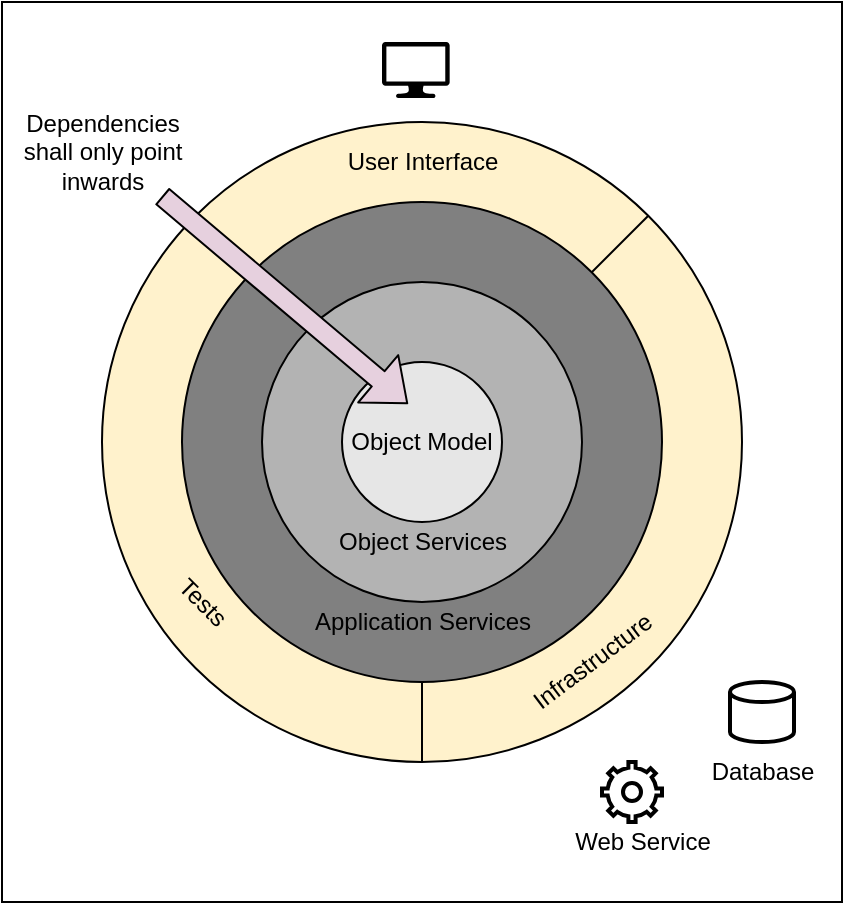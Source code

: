 <mxfile version="16.0.0" type="device"><diagram id="VPei9Ul_DQc2JfmeBwAg" name="Page-1"><mxGraphModel dx="1102" dy="1025" grid="1" gridSize="10" guides="0" tooltips="1" connect="0" arrows="0" fold="1" page="1" pageScale="1" pageWidth="1169" pageHeight="827" math="0" shadow="0"><root><mxCell id="0"/><mxCell id="1" parent="0"/><mxCell id="8DY4KiEgDRPT0Db1VS_U-26" value="" style="rounded=0;whiteSpace=wrap;html=1;fontFamily=Arial;strokeColor=#000000;fillColor=none;" parent="1" vertex="1"><mxGeometry x="140" y="80" width="420" height="450" as="geometry"/></mxCell><mxCell id="8DY4KiEgDRPT0Db1VS_U-7" value="" style="ellipse;whiteSpace=wrap;html=1;aspect=fixed;fontFamily=Arial;fillColor=#FFF2CC;" parent="1" vertex="1"><mxGeometry x="190" y="140" width="320" height="320" as="geometry"/></mxCell><mxCell id="8DY4KiEgDRPT0Db1VS_U-14" value="" style="endArrow=none;html=1;rounded=0;entryX=1;entryY=0;entryDx=0;entryDy=0;fontFamily=Arial;" parent="1" source="8DY4KiEgDRPT0Db1VS_U-7" target="8DY4KiEgDRPT0Db1VS_U-1" edge="1"><mxGeometry width="50" height="50" relative="1" as="geometry"><mxPoint x="360" y="470" as="sourcePoint"/><mxPoint x="360" y="350" as="targetPoint"/></mxGeometry></mxCell><mxCell id="8DY4KiEgDRPT0Db1VS_U-13" value="" style="endArrow=none;html=1;rounded=0;exitX=0;exitY=0;exitDx=0;exitDy=0;fontFamily=Arial;" parent="1" source="8DY4KiEgDRPT0Db1VS_U-7" target="8DY4KiEgDRPT0Db1VS_U-1" edge="1"><mxGeometry width="50" height="50" relative="1" as="geometry"><mxPoint x="360" y="470" as="sourcePoint"/><mxPoint x="360" y="350" as="targetPoint"/></mxGeometry></mxCell><mxCell id="8DY4KiEgDRPT0Db1VS_U-12" value="" style="endArrow=none;html=1;rounded=0;exitX=0.5;exitY=1;exitDx=0;exitDy=0;fontFamily=Arial;" parent="1" source="8DY4KiEgDRPT0Db1VS_U-7" target="8DY4KiEgDRPT0Db1VS_U-1" edge="1"><mxGeometry width="50" height="50" relative="1" as="geometry"><mxPoint x="300" y="570" as="sourcePoint"/><mxPoint x="350" y="520" as="targetPoint"/></mxGeometry></mxCell><mxCell id="8DY4KiEgDRPT0Db1VS_U-4" value="" style="ellipse;whiteSpace=wrap;html=1;aspect=fixed;fontFamily=Arial;fillColor=#808080;" parent="1" vertex="1"><mxGeometry x="230" y="180" width="240" height="240" as="geometry"/></mxCell><mxCell id="8DY4KiEgDRPT0Db1VS_U-2" value="" style="ellipse;whiteSpace=wrap;html=1;aspect=fixed;fontFamily=Arial;fillColor=#B3B3B3;" parent="1" vertex="1"><mxGeometry x="270" y="220" width="160" height="160" as="geometry"/></mxCell><mxCell id="8DY4KiEgDRPT0Db1VS_U-1" value="Object Model" style="ellipse;whiteSpace=wrap;html=1;aspect=fixed;fontFamily=Arial;fillColor=#E6E6E6;" parent="1" vertex="1"><mxGeometry x="310" y="260" width="80" height="80" as="geometry"/></mxCell><mxCell id="8DY4KiEgDRPT0Db1VS_U-3" value="Object Services" style="text;html=1;resizable=0;autosize=1;align=center;verticalAlign=middle;points=[];fillColor=none;strokeColor=none;rounded=0;fontFamily=Arial;" parent="1" vertex="1"><mxGeometry x="300" y="340" width="100" height="20" as="geometry"/></mxCell><mxCell id="8DY4KiEgDRPT0Db1VS_U-5" value="Application Services" style="text;html=1;resizable=0;autosize=1;align=center;verticalAlign=middle;points=[];fillColor=none;strokeColor=none;rounded=0;fontFamily=Arial;" parent="1" vertex="1"><mxGeometry x="290" y="380" width="120" height="20" as="geometry"/></mxCell><mxCell id="8DY4KiEgDRPT0Db1VS_U-8" value="Infrastructure" style="text;html=1;resizable=0;autosize=1;align=center;verticalAlign=middle;points=[];fillColor=none;strokeColor=none;rounded=0;rotation=-37;fontFamily=Arial;" parent="1" vertex="1"><mxGeometry x="390" y="400" width="90" height="20" as="geometry"/></mxCell><mxCell id="8DY4KiEgDRPT0Db1VS_U-9" value="Tests" style="text;html=1;resizable=0;autosize=1;align=center;verticalAlign=middle;points=[];fillColor=none;strokeColor=none;rounded=0;rotation=45;fontFamily=Arial;" parent="1" vertex="1"><mxGeometry x="220" y="370" width="40" height="20" as="geometry"/></mxCell><mxCell id="8DY4KiEgDRPT0Db1VS_U-10" value="User Interface" style="text;html=1;resizable=0;autosize=1;align=center;verticalAlign=middle;points=[];fillColor=none;strokeColor=none;rounded=0;rotation=0;fontFamily=Arial;" parent="1" vertex="1"><mxGeometry x="305" y="150" width="90" height="20" as="geometry"/></mxCell><mxCell id="8DY4KiEgDRPT0Db1VS_U-20" value="" style="sketch=0;pointerEvents=1;shadow=0;dashed=0;html=1;strokeColor=none;fillColor=#000000;labelPosition=center;verticalLabelPosition=bottom;verticalAlign=top;outlineConnect=0;align=center;shape=mxgraph.office.devices.lcd_monitor;fontFamily=Arial;" parent="1" vertex="1"><mxGeometry x="330.0" y="100" width="33.83" height="28" as="geometry"/></mxCell><mxCell id="8DY4KiEgDRPT0Db1VS_U-17" value="" style="strokeWidth=2;html=1;shape=mxgraph.flowchart.database;whiteSpace=wrap;fontFamily=Arial;fillColor=none;" parent="1" vertex="1"><mxGeometry x="504" y="420" width="32" height="30" as="geometry"/></mxCell><mxCell id="8DY4KiEgDRPT0Db1VS_U-21" value="" style="html=1;verticalLabelPosition=bottom;align=center;labelBackgroundColor=#ffffff;verticalAlign=top;strokeWidth=2;strokeColor=#000000;shadow=0;dashed=0;shape=mxgraph.ios7.icons.settings;fontFamily=Arial;" parent="1" vertex="1"><mxGeometry x="440" y="460" width="30" height="30" as="geometry"/></mxCell><mxCell id="8DY4KiEgDRPT0Db1VS_U-22" value="Web Service" style="text;html=1;resizable=0;autosize=1;align=center;verticalAlign=middle;points=[];fillColor=none;strokeColor=none;rounded=0;fontFamily=Arial;" parent="1" vertex="1"><mxGeometry x="420" y="490" width="80" height="20" as="geometry"/></mxCell><mxCell id="8DY4KiEgDRPT0Db1VS_U-23" value="Database" style="text;html=1;resizable=0;autosize=1;align=center;verticalAlign=middle;points=[];fillColor=none;strokeColor=none;rounded=0;fontFamily=Arial;" parent="1" vertex="1"><mxGeometry x="485" y="455" width="70" height="20" as="geometry"/></mxCell><mxCell id="8DY4KiEgDRPT0Db1VS_U-31" value="" style="shape=flexArrow;endArrow=classic;html=1;rounded=1;fontFamily=Arial;strokeColor=default;fillColor=#E6D0DE;curved=1;" parent="1" edge="1"><mxGeometry width="50" height="50" relative="1" as="geometry"><mxPoint x="220" y="177" as="sourcePoint"/><mxPoint x="343" y="281" as="targetPoint"/></mxGeometry></mxCell><mxCell id="8DY4KiEgDRPT0Db1VS_U-32" value="Dependencies&lt;br&gt;shall only point&lt;br&gt;inwards" style="text;html=1;resizable=0;autosize=1;align=center;verticalAlign=middle;points=[];fillColor=none;strokeColor=none;rounded=0;fontFamily=Arial;" parent="1" vertex="1"><mxGeometry x="145" y="130" width="90" height="50" as="geometry"/></mxCell></root></mxGraphModel></diagram></mxfile>